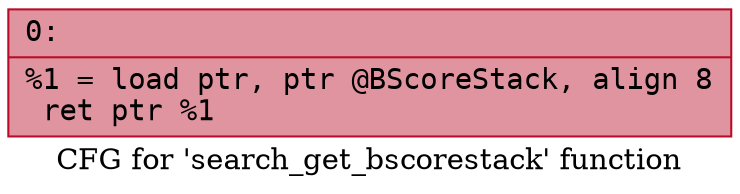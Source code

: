 digraph "CFG for 'search_get_bscorestack' function" {
	label="CFG for 'search_get_bscorestack' function";

	Node0x600002001720 [shape=record,color="#b70d28ff", style=filled, fillcolor="#b70d2870" fontname="Courier",label="{0:\l|  %1 = load ptr, ptr @BScoreStack, align 8\l  ret ptr %1\l}"];
}
